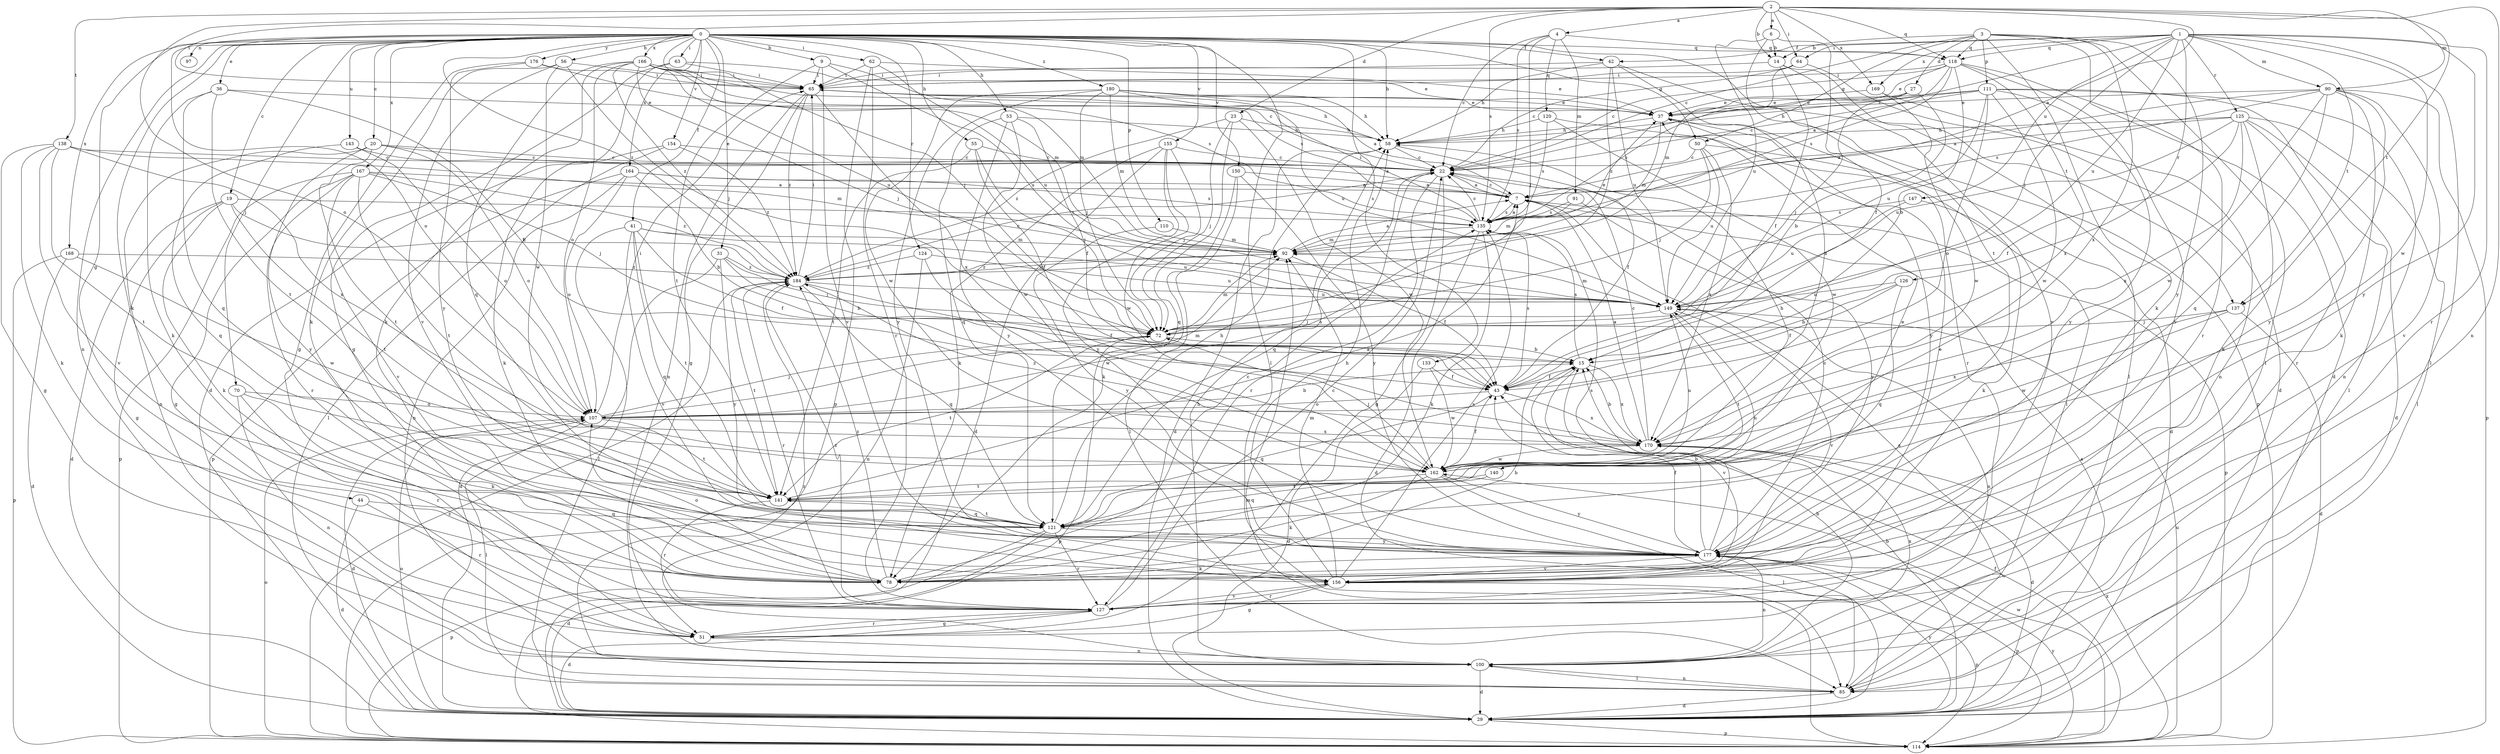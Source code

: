 strict digraph  {
0;
1;
2;
3;
4;
6;
7;
9;
14;
15;
19;
20;
22;
23;
27;
29;
31;
36;
37;
41;
42;
43;
44;
50;
51;
53;
55;
56;
58;
62;
63;
64;
65;
70;
72;
78;
85;
90;
91;
92;
97;
100;
107;
110;
111;
114;
118;
120;
121;
124;
125;
126;
127;
133;
135;
137;
138;
140;
141;
143;
147;
149;
150;
154;
155;
156;
162;
164;
166;
167;
168;
169;
170;
176;
177;
180;
184;
0 -> 9  [label=b];
0 -> 19  [label=c];
0 -> 20  [label=c];
0 -> 31  [label=e];
0 -> 36  [label=e];
0 -> 41  [label=f];
0 -> 42  [label=f];
0 -> 44  [label=g];
0 -> 50  [label=g];
0 -> 53  [label=h];
0 -> 55  [label=h];
0 -> 56  [label=h];
0 -> 58  [label=h];
0 -> 62  [label=i];
0 -> 63  [label=i];
0 -> 70  [label=j];
0 -> 72  [label=j];
0 -> 78  [label=k];
0 -> 85  [label=l];
0 -> 97  [label=n];
0 -> 100  [label=n];
0 -> 107  [label=o];
0 -> 110  [label=p];
0 -> 118  [label=q];
0 -> 124  [label=r];
0 -> 133  [label=s];
0 -> 137  [label=t];
0 -> 143  [label=u];
0 -> 150  [label=v];
0 -> 154  [label=v];
0 -> 155  [label=v];
0 -> 164  [label=x];
0 -> 166  [label=x];
0 -> 167  [label=x];
0 -> 168  [label=x];
0 -> 176  [label=y];
0 -> 180  [label=z];
0 -> 184  [label=z];
1 -> 22  [label=c];
1 -> 42  [label=f];
1 -> 64  [label=i];
1 -> 72  [label=j];
1 -> 85  [label=l];
1 -> 90  [label=m];
1 -> 118  [label=q];
1 -> 125  [label=r];
1 -> 126  [label=r];
1 -> 127  [label=r];
1 -> 137  [label=t];
1 -> 147  [label=u];
1 -> 149  [label=u];
1 -> 162  [label=w];
1 -> 169  [label=x];
1 -> 177  [label=y];
2 -> 4  [label=a];
2 -> 6  [label=a];
2 -> 7  [label=a];
2 -> 14  [label=b];
2 -> 23  [label=d];
2 -> 64  [label=i];
2 -> 65  [label=i];
2 -> 90  [label=m];
2 -> 100  [label=n];
2 -> 107  [label=o];
2 -> 118  [label=q];
2 -> 135  [label=s];
2 -> 137  [label=t];
2 -> 138  [label=t];
2 -> 169  [label=x];
3 -> 14  [label=b];
3 -> 22  [label=c];
3 -> 27  [label=d];
3 -> 29  [label=d];
3 -> 50  [label=g];
3 -> 78  [label=k];
3 -> 85  [label=l];
3 -> 111  [label=p];
3 -> 118  [label=q];
3 -> 170  [label=x];
3 -> 177  [label=y];
4 -> 22  [label=c];
4 -> 72  [label=j];
4 -> 91  [label=m];
4 -> 118  [label=q];
4 -> 120  [label=q];
4 -> 135  [label=s];
6 -> 14  [label=b];
6 -> 43  [label=f];
6 -> 140  [label=t];
6 -> 149  [label=u];
7 -> 22  [label=c];
7 -> 114  [label=p];
7 -> 135  [label=s];
9 -> 65  [label=i];
9 -> 92  [label=m];
9 -> 141  [label=t];
9 -> 149  [label=u];
9 -> 156  [label=v];
14 -> 43  [label=f];
14 -> 65  [label=i];
14 -> 85  [label=l];
14 -> 156  [label=v];
15 -> 43  [label=f];
15 -> 135  [label=s];
15 -> 156  [label=v];
15 -> 170  [label=x];
19 -> 29  [label=d];
19 -> 51  [label=g];
19 -> 78  [label=k];
19 -> 135  [label=s];
19 -> 141  [label=t];
19 -> 184  [label=z];
20 -> 7  [label=a];
20 -> 22  [label=c];
20 -> 100  [label=n];
20 -> 107  [label=o];
20 -> 141  [label=t];
20 -> 177  [label=y];
22 -> 7  [label=a];
22 -> 51  [label=g];
22 -> 121  [label=q];
22 -> 127  [label=r];
23 -> 58  [label=h];
23 -> 72  [label=j];
23 -> 121  [label=q];
23 -> 162  [label=w];
23 -> 184  [label=z];
27 -> 15  [label=b];
27 -> 37  [label=e];
27 -> 72  [label=j];
27 -> 135  [label=s];
29 -> 7  [label=a];
29 -> 15  [label=b];
29 -> 107  [label=o];
29 -> 114  [label=p];
29 -> 177  [label=y];
31 -> 15  [label=b];
31 -> 29  [label=d];
31 -> 72  [label=j];
31 -> 177  [label=y];
31 -> 184  [label=z];
36 -> 37  [label=e];
36 -> 43  [label=f];
36 -> 78  [label=k];
36 -> 121  [label=q];
36 -> 141  [label=t];
37 -> 58  [label=h];
37 -> 92  [label=m];
37 -> 127  [label=r];
37 -> 177  [label=y];
41 -> 43  [label=f];
41 -> 85  [label=l];
41 -> 92  [label=m];
41 -> 121  [label=q];
41 -> 141  [label=t];
41 -> 149  [label=u];
41 -> 156  [label=v];
42 -> 58  [label=h];
42 -> 65  [label=i];
42 -> 114  [label=p];
42 -> 149  [label=u];
42 -> 170  [label=x];
42 -> 184  [label=z];
43 -> 107  [label=o];
43 -> 121  [label=q];
43 -> 135  [label=s];
43 -> 170  [label=x];
44 -> 29  [label=d];
44 -> 121  [label=q];
44 -> 127  [label=r];
50 -> 22  [label=c];
50 -> 29  [label=d];
50 -> 72  [label=j];
50 -> 149  [label=u];
50 -> 170  [label=x];
51 -> 100  [label=n];
51 -> 127  [label=r];
51 -> 170  [label=x];
53 -> 43  [label=f];
53 -> 58  [label=h];
53 -> 121  [label=q];
53 -> 162  [label=w];
53 -> 177  [label=y];
55 -> 22  [label=c];
55 -> 43  [label=f];
55 -> 72  [label=j];
55 -> 141  [label=t];
56 -> 65  [label=i];
56 -> 72  [label=j];
56 -> 78  [label=k];
56 -> 156  [label=v];
56 -> 162  [label=w];
58 -> 22  [label=c];
58 -> 29  [label=d];
58 -> 43  [label=f];
62 -> 37  [label=e];
62 -> 65  [label=i];
62 -> 114  [label=p];
62 -> 127  [label=r];
62 -> 149  [label=u];
63 -> 29  [label=d];
63 -> 37  [label=e];
63 -> 51  [label=g];
63 -> 65  [label=i];
64 -> 22  [label=c];
64 -> 29  [label=d];
64 -> 65  [label=i];
64 -> 92  [label=m];
65 -> 37  [label=e];
65 -> 51  [label=g];
65 -> 58  [label=h];
65 -> 100  [label=n];
65 -> 170  [label=x];
65 -> 184  [label=z];
70 -> 78  [label=k];
70 -> 100  [label=n];
70 -> 107  [label=o];
70 -> 127  [label=r];
72 -> 15  [label=b];
72 -> 92  [label=m];
72 -> 114  [label=p];
72 -> 141  [label=t];
78 -> 15  [label=b];
78 -> 22  [label=c];
78 -> 107  [label=o];
78 -> 184  [label=z];
85 -> 7  [label=a];
85 -> 29  [label=d];
85 -> 100  [label=n];
85 -> 184  [label=z];
90 -> 7  [label=a];
90 -> 37  [label=e];
90 -> 78  [label=k];
90 -> 114  [label=p];
90 -> 121  [label=q];
90 -> 135  [label=s];
90 -> 156  [label=v];
90 -> 162  [label=w];
90 -> 177  [label=y];
91 -> 92  [label=m];
91 -> 135  [label=s];
91 -> 177  [label=y];
92 -> 7  [label=a];
92 -> 37  [label=e];
92 -> 43  [label=f];
92 -> 184  [label=z];
100 -> 15  [label=b];
100 -> 29  [label=d];
100 -> 58  [label=h];
100 -> 85  [label=l];
107 -> 15  [label=b];
107 -> 29  [label=d];
107 -> 65  [label=i];
107 -> 72  [label=j];
107 -> 85  [label=l];
107 -> 92  [label=m];
107 -> 135  [label=s];
107 -> 141  [label=t];
107 -> 170  [label=x];
110 -> 92  [label=m];
110 -> 177  [label=y];
111 -> 22  [label=c];
111 -> 37  [label=e];
111 -> 58  [label=h];
111 -> 85  [label=l];
111 -> 100  [label=n];
111 -> 107  [label=o];
111 -> 149  [label=u];
111 -> 162  [label=w];
111 -> 177  [label=y];
114 -> 43  [label=f];
114 -> 92  [label=m];
114 -> 107  [label=o];
114 -> 149  [label=u];
114 -> 162  [label=w];
114 -> 170  [label=x];
114 -> 177  [label=y];
114 -> 184  [label=z];
118 -> 7  [label=a];
118 -> 15  [label=b];
118 -> 22  [label=c];
118 -> 37  [label=e];
118 -> 65  [label=i];
118 -> 127  [label=r];
118 -> 135  [label=s];
118 -> 156  [label=v];
118 -> 170  [label=x];
120 -> 58  [label=h];
120 -> 85  [label=l];
120 -> 135  [label=s];
120 -> 162  [label=w];
121 -> 29  [label=d];
121 -> 37  [label=e];
121 -> 58  [label=h];
121 -> 114  [label=p];
121 -> 127  [label=r];
121 -> 141  [label=t];
121 -> 149  [label=u];
121 -> 177  [label=y];
124 -> 100  [label=n];
124 -> 149  [label=u];
124 -> 162  [label=w];
124 -> 184  [label=z];
125 -> 7  [label=a];
125 -> 29  [label=d];
125 -> 43  [label=f];
125 -> 58  [label=h];
125 -> 78  [label=k];
125 -> 85  [label=l];
125 -> 127  [label=r];
125 -> 149  [label=u];
125 -> 170  [label=x];
126 -> 15  [label=b];
126 -> 43  [label=f];
126 -> 121  [label=q];
126 -> 149  [label=u];
127 -> 22  [label=c];
127 -> 29  [label=d];
127 -> 51  [label=g];
127 -> 156  [label=v];
127 -> 184  [label=z];
133 -> 29  [label=d];
133 -> 43  [label=f];
133 -> 162  [label=w];
135 -> 7  [label=a];
135 -> 22  [label=c];
135 -> 29  [label=d];
135 -> 65  [label=i];
135 -> 78  [label=k];
135 -> 92  [label=m];
137 -> 29  [label=d];
137 -> 72  [label=j];
137 -> 162  [label=w];
137 -> 170  [label=x];
138 -> 22  [label=c];
138 -> 51  [label=g];
138 -> 78  [label=k];
138 -> 92  [label=m];
138 -> 141  [label=t];
138 -> 156  [label=v];
138 -> 170  [label=x];
140 -> 121  [label=q];
140 -> 141  [label=t];
141 -> 7  [label=a];
141 -> 121  [label=q];
141 -> 127  [label=r];
143 -> 22  [label=c];
143 -> 107  [label=o];
143 -> 121  [label=q];
147 -> 78  [label=k];
147 -> 135  [label=s];
147 -> 149  [label=u];
149 -> 72  [label=j];
149 -> 92  [label=m];
149 -> 100  [label=n];
149 -> 141  [label=t];
149 -> 156  [label=v];
150 -> 7  [label=a];
150 -> 78  [label=k];
150 -> 85  [label=l];
150 -> 177  [label=y];
154 -> 22  [label=c];
154 -> 78  [label=k];
154 -> 85  [label=l];
154 -> 184  [label=z];
155 -> 22  [label=c];
155 -> 29  [label=d];
155 -> 72  [label=j];
155 -> 78  [label=k];
155 -> 162  [label=w];
155 -> 177  [label=y];
156 -> 37  [label=e];
156 -> 51  [label=g];
156 -> 58  [label=h];
156 -> 92  [label=m];
156 -> 114  [label=p];
156 -> 127  [label=r];
156 -> 135  [label=s];
162 -> 43  [label=f];
162 -> 58  [label=h];
162 -> 72  [label=j];
162 -> 78  [label=k];
162 -> 85  [label=l];
162 -> 141  [label=t];
162 -> 149  [label=u];
162 -> 177  [label=y];
164 -> 7  [label=a];
164 -> 15  [label=b];
164 -> 100  [label=n];
164 -> 107  [label=o];
164 -> 114  [label=p];
164 -> 135  [label=s];
166 -> 22  [label=c];
166 -> 65  [label=i];
166 -> 72  [label=j];
166 -> 78  [label=k];
166 -> 92  [label=m];
166 -> 107  [label=o];
166 -> 121  [label=q];
166 -> 135  [label=s];
166 -> 149  [label=u];
166 -> 184  [label=z];
167 -> 7  [label=a];
167 -> 51  [label=g];
167 -> 72  [label=j];
167 -> 114  [label=p];
167 -> 127  [label=r];
167 -> 141  [label=t];
167 -> 156  [label=v];
167 -> 184  [label=z];
168 -> 29  [label=d];
168 -> 114  [label=p];
168 -> 162  [label=w];
168 -> 184  [label=z];
169 -> 37  [label=e];
169 -> 100  [label=n];
169 -> 162  [label=w];
170 -> 7  [label=a];
170 -> 15  [label=b];
170 -> 22  [label=c];
170 -> 29  [label=d];
170 -> 162  [label=w];
170 -> 184  [label=z];
176 -> 51  [label=g];
176 -> 65  [label=i];
176 -> 135  [label=s];
176 -> 177  [label=y];
177 -> 15  [label=b];
177 -> 22  [label=c];
177 -> 43  [label=f];
177 -> 78  [label=k];
177 -> 100  [label=n];
177 -> 114  [label=p];
177 -> 135  [label=s];
177 -> 156  [label=v];
180 -> 7  [label=a];
180 -> 37  [label=e];
180 -> 58  [label=h];
180 -> 72  [label=j];
180 -> 92  [label=m];
180 -> 149  [label=u];
180 -> 162  [label=w];
180 -> 177  [label=y];
184 -> 22  [label=c];
184 -> 43  [label=f];
184 -> 65  [label=i];
184 -> 92  [label=m];
184 -> 121  [label=q];
184 -> 127  [label=r];
184 -> 141  [label=t];
184 -> 149  [label=u];
}
